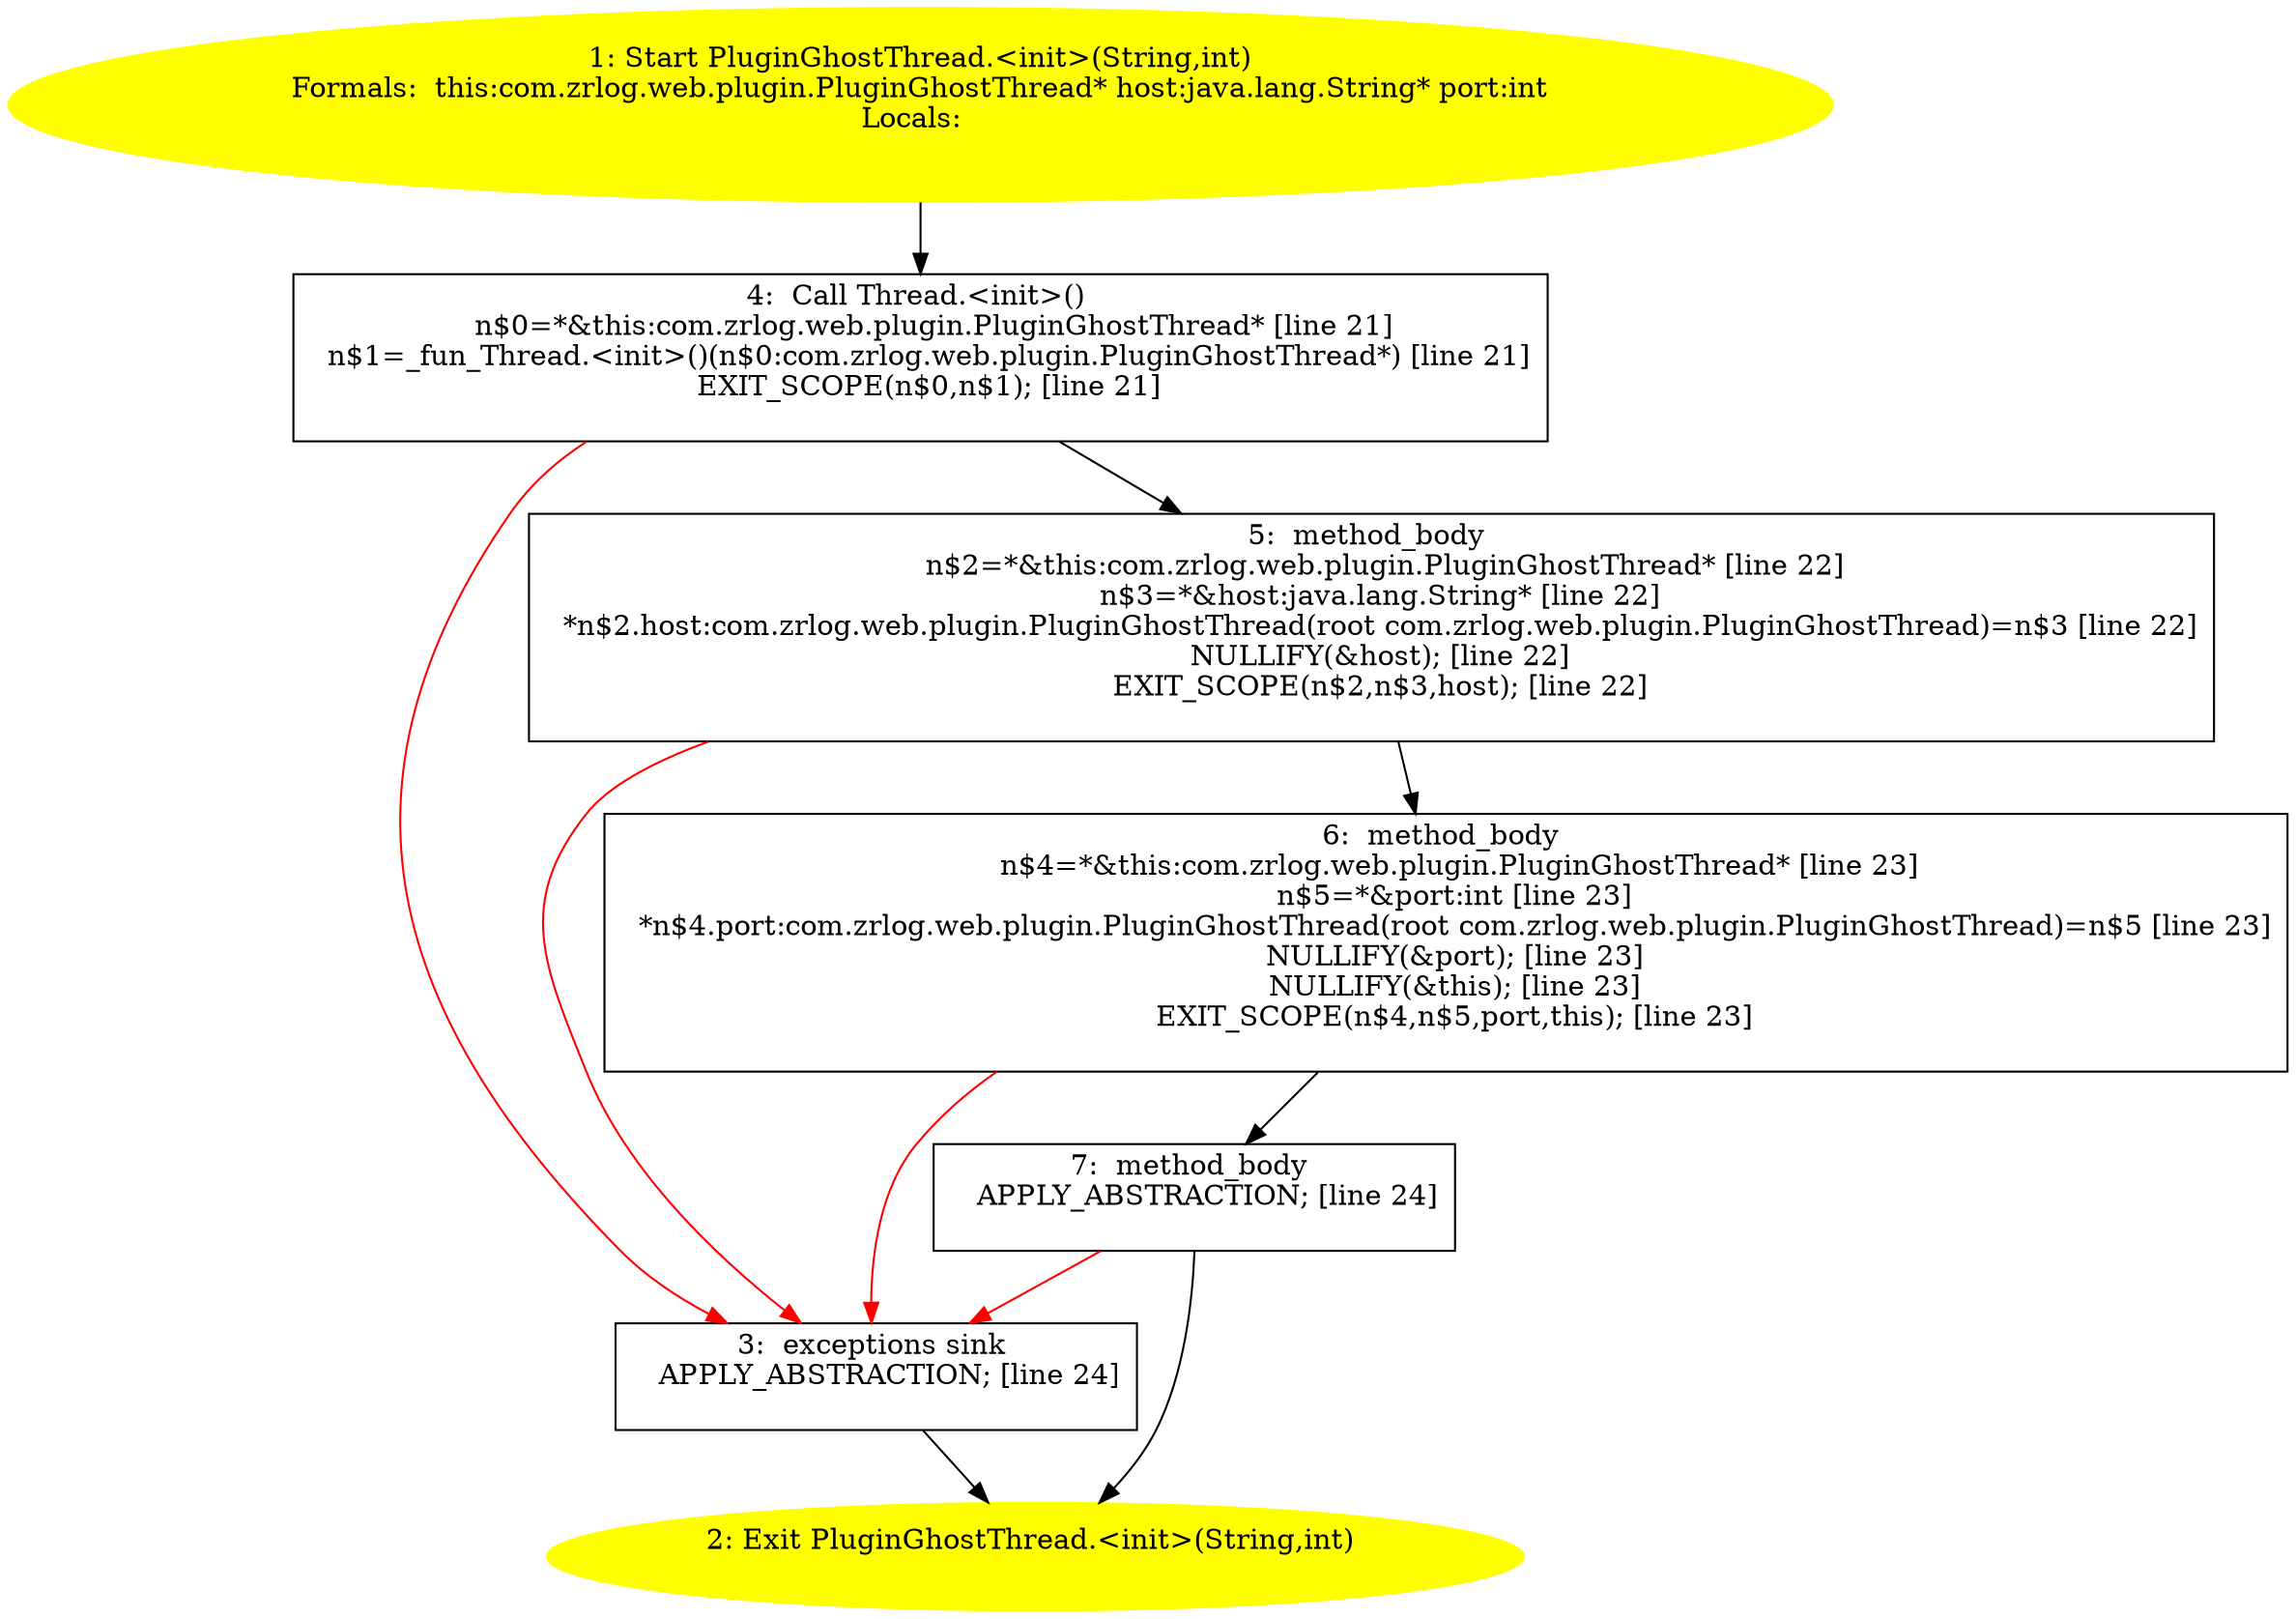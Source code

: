 /* @generated */
digraph cfg {
"com.zrlog.web.plugin.PluginGhostThread.<init>(java.lang.String,int).d656c2c43f92b943d829a19839e49306_1" [label="1: Start PluginGhostThread.<init>(String,int)\nFormals:  this:com.zrlog.web.plugin.PluginGhostThread* host:java.lang.String* port:int\nLocals:  \n  " color=yellow style=filled]
	

	 "com.zrlog.web.plugin.PluginGhostThread.<init>(java.lang.String,int).d656c2c43f92b943d829a19839e49306_1" -> "com.zrlog.web.plugin.PluginGhostThread.<init>(java.lang.String,int).d656c2c43f92b943d829a19839e49306_4" ;
"com.zrlog.web.plugin.PluginGhostThread.<init>(java.lang.String,int).d656c2c43f92b943d829a19839e49306_2" [label="2: Exit PluginGhostThread.<init>(String,int) \n  " color=yellow style=filled]
	

"com.zrlog.web.plugin.PluginGhostThread.<init>(java.lang.String,int).d656c2c43f92b943d829a19839e49306_3" [label="3:  exceptions sink \n   APPLY_ABSTRACTION; [line 24]\n " shape="box"]
	

	 "com.zrlog.web.plugin.PluginGhostThread.<init>(java.lang.String,int).d656c2c43f92b943d829a19839e49306_3" -> "com.zrlog.web.plugin.PluginGhostThread.<init>(java.lang.String,int).d656c2c43f92b943d829a19839e49306_2" ;
"com.zrlog.web.plugin.PluginGhostThread.<init>(java.lang.String,int).d656c2c43f92b943d829a19839e49306_4" [label="4:  Call Thread.<init>() \n   n$0=*&this:com.zrlog.web.plugin.PluginGhostThread* [line 21]\n  n$1=_fun_Thread.<init>()(n$0:com.zrlog.web.plugin.PluginGhostThread*) [line 21]\n  EXIT_SCOPE(n$0,n$1); [line 21]\n " shape="box"]
	

	 "com.zrlog.web.plugin.PluginGhostThread.<init>(java.lang.String,int).d656c2c43f92b943d829a19839e49306_4" -> "com.zrlog.web.plugin.PluginGhostThread.<init>(java.lang.String,int).d656c2c43f92b943d829a19839e49306_5" ;
	 "com.zrlog.web.plugin.PluginGhostThread.<init>(java.lang.String,int).d656c2c43f92b943d829a19839e49306_4" -> "com.zrlog.web.plugin.PluginGhostThread.<init>(java.lang.String,int).d656c2c43f92b943d829a19839e49306_3" [color="red" ];
"com.zrlog.web.plugin.PluginGhostThread.<init>(java.lang.String,int).d656c2c43f92b943d829a19839e49306_5" [label="5:  method_body \n   n$2=*&this:com.zrlog.web.plugin.PluginGhostThread* [line 22]\n  n$3=*&host:java.lang.String* [line 22]\n  *n$2.host:com.zrlog.web.plugin.PluginGhostThread(root com.zrlog.web.plugin.PluginGhostThread)=n$3 [line 22]\n  NULLIFY(&host); [line 22]\n  EXIT_SCOPE(n$2,n$3,host); [line 22]\n " shape="box"]
	

	 "com.zrlog.web.plugin.PluginGhostThread.<init>(java.lang.String,int).d656c2c43f92b943d829a19839e49306_5" -> "com.zrlog.web.plugin.PluginGhostThread.<init>(java.lang.String,int).d656c2c43f92b943d829a19839e49306_6" ;
	 "com.zrlog.web.plugin.PluginGhostThread.<init>(java.lang.String,int).d656c2c43f92b943d829a19839e49306_5" -> "com.zrlog.web.plugin.PluginGhostThread.<init>(java.lang.String,int).d656c2c43f92b943d829a19839e49306_3" [color="red" ];
"com.zrlog.web.plugin.PluginGhostThread.<init>(java.lang.String,int).d656c2c43f92b943d829a19839e49306_6" [label="6:  method_body \n   n$4=*&this:com.zrlog.web.plugin.PluginGhostThread* [line 23]\n  n$5=*&port:int [line 23]\n  *n$4.port:com.zrlog.web.plugin.PluginGhostThread(root com.zrlog.web.plugin.PluginGhostThread)=n$5 [line 23]\n  NULLIFY(&port); [line 23]\n  NULLIFY(&this); [line 23]\n  EXIT_SCOPE(n$4,n$5,port,this); [line 23]\n " shape="box"]
	

	 "com.zrlog.web.plugin.PluginGhostThread.<init>(java.lang.String,int).d656c2c43f92b943d829a19839e49306_6" -> "com.zrlog.web.plugin.PluginGhostThread.<init>(java.lang.String,int).d656c2c43f92b943d829a19839e49306_7" ;
	 "com.zrlog.web.plugin.PluginGhostThread.<init>(java.lang.String,int).d656c2c43f92b943d829a19839e49306_6" -> "com.zrlog.web.plugin.PluginGhostThread.<init>(java.lang.String,int).d656c2c43f92b943d829a19839e49306_3" [color="red" ];
"com.zrlog.web.plugin.PluginGhostThread.<init>(java.lang.String,int).d656c2c43f92b943d829a19839e49306_7" [label="7:  method_body \n   APPLY_ABSTRACTION; [line 24]\n " shape="box"]
	

	 "com.zrlog.web.plugin.PluginGhostThread.<init>(java.lang.String,int).d656c2c43f92b943d829a19839e49306_7" -> "com.zrlog.web.plugin.PluginGhostThread.<init>(java.lang.String,int).d656c2c43f92b943d829a19839e49306_2" ;
	 "com.zrlog.web.plugin.PluginGhostThread.<init>(java.lang.String,int).d656c2c43f92b943d829a19839e49306_7" -> "com.zrlog.web.plugin.PluginGhostThread.<init>(java.lang.String,int).d656c2c43f92b943d829a19839e49306_3" [color="red" ];
}

